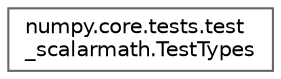 digraph "Graphical Class Hierarchy"
{
 // LATEX_PDF_SIZE
  bgcolor="transparent";
  edge [fontname=Helvetica,fontsize=10,labelfontname=Helvetica,labelfontsize=10];
  node [fontname=Helvetica,fontsize=10,shape=box,height=0.2,width=0.4];
  rankdir="LR";
  Node0 [id="Node000000",label="numpy.core.tests.test\l_scalarmath.TestTypes",height=0.2,width=0.4,color="grey40", fillcolor="white", style="filled",URL="$de/dd6/classnumpy_1_1core_1_1tests_1_1test__scalarmath_1_1TestTypes.html",tooltip=" "];
}
